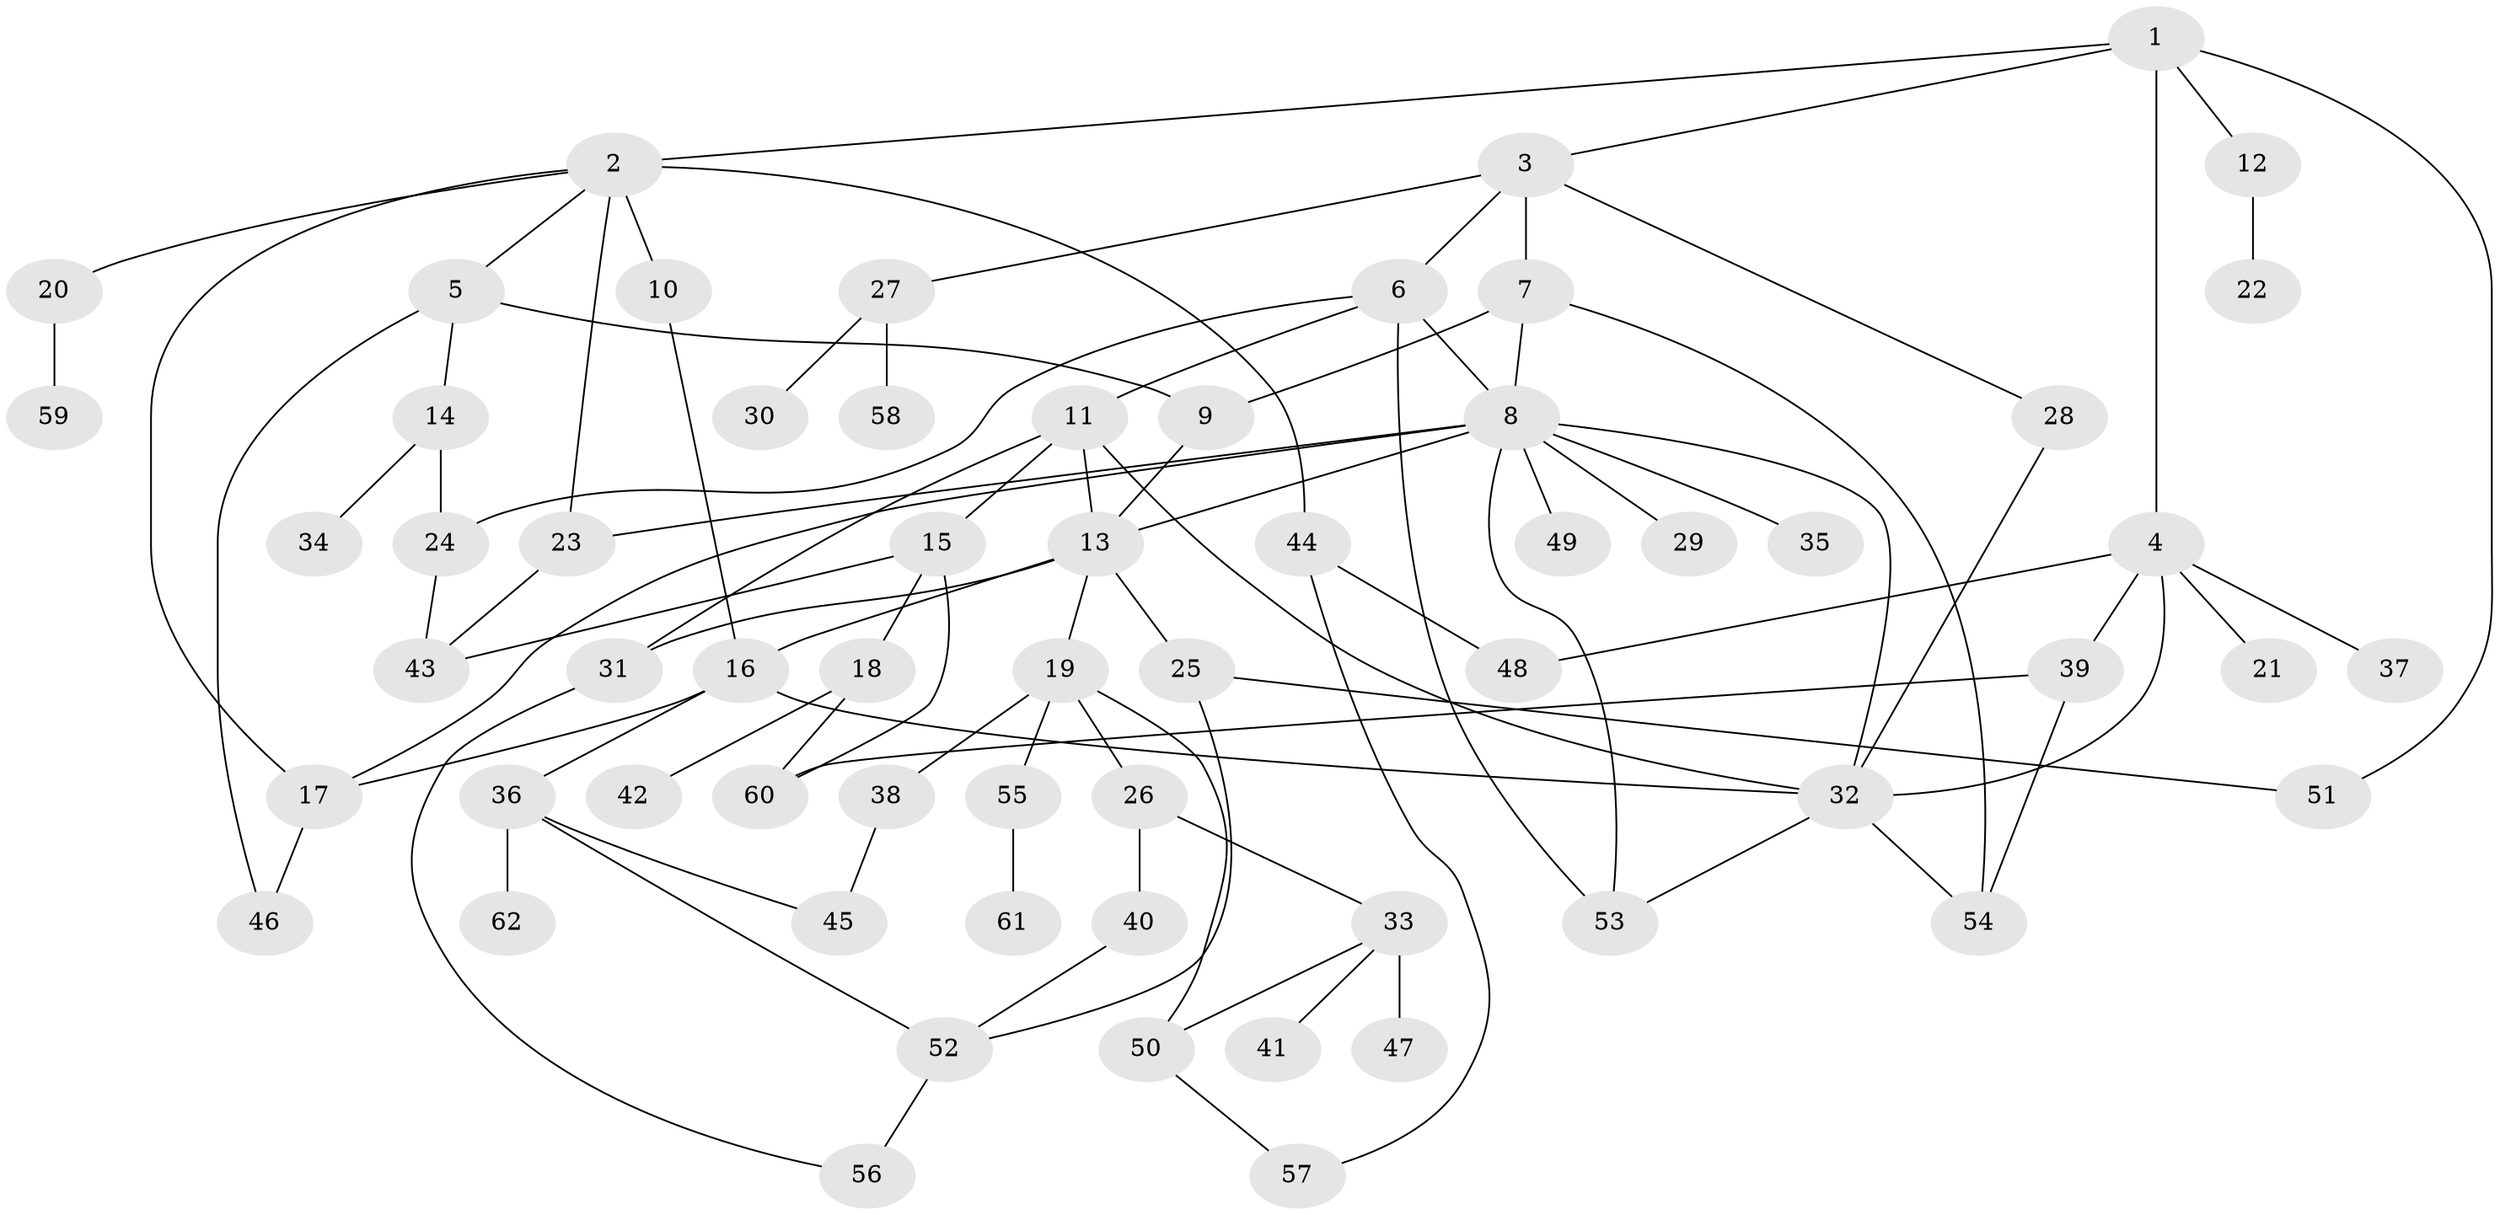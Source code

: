 // original degree distribution, {6: 0.046511627906976744, 8: 0.011627906976744186, 5: 0.05813953488372093, 7: 0.023255813953488372, 3: 0.2558139534883721, 4: 0.09302325581395349, 9: 0.011627906976744186, 2: 0.19767441860465115, 1: 0.3023255813953488}
// Generated by graph-tools (version 1.1) at 2025/48/03/04/25 22:48:55]
// undirected, 62 vertices, 92 edges
graph export_dot {
  node [color=gray90,style=filled];
  1;
  2;
  3;
  4;
  5;
  6;
  7;
  8;
  9;
  10;
  11;
  12;
  13;
  14;
  15;
  16;
  17;
  18;
  19;
  20;
  21;
  22;
  23;
  24;
  25;
  26;
  27;
  28;
  29;
  30;
  31;
  32;
  33;
  34;
  35;
  36;
  37;
  38;
  39;
  40;
  41;
  42;
  43;
  44;
  45;
  46;
  47;
  48;
  49;
  50;
  51;
  52;
  53;
  54;
  55;
  56;
  57;
  58;
  59;
  60;
  61;
  62;
  1 -- 2 [weight=2.0];
  1 -- 3 [weight=1.0];
  1 -- 4 [weight=2.0];
  1 -- 12 [weight=1.0];
  1 -- 51 [weight=1.0];
  2 -- 5 [weight=1.0];
  2 -- 10 [weight=1.0];
  2 -- 17 [weight=1.0];
  2 -- 20 [weight=1.0];
  2 -- 23 [weight=1.0];
  2 -- 44 [weight=1.0];
  3 -- 6 [weight=1.0];
  3 -- 7 [weight=1.0];
  3 -- 27 [weight=1.0];
  3 -- 28 [weight=1.0];
  4 -- 21 [weight=1.0];
  4 -- 32 [weight=1.0];
  4 -- 37 [weight=1.0];
  4 -- 39 [weight=1.0];
  4 -- 48 [weight=1.0];
  5 -- 9 [weight=1.0];
  5 -- 14 [weight=1.0];
  5 -- 46 [weight=1.0];
  6 -- 8 [weight=1.0];
  6 -- 11 [weight=1.0];
  6 -- 24 [weight=1.0];
  6 -- 53 [weight=1.0];
  7 -- 8 [weight=1.0];
  7 -- 9 [weight=1.0];
  7 -- 54 [weight=1.0];
  8 -- 13 [weight=1.0];
  8 -- 17 [weight=1.0];
  8 -- 23 [weight=1.0];
  8 -- 29 [weight=1.0];
  8 -- 32 [weight=1.0];
  8 -- 35 [weight=1.0];
  8 -- 49 [weight=1.0];
  8 -- 53 [weight=1.0];
  9 -- 13 [weight=1.0];
  10 -- 16 [weight=1.0];
  11 -- 13 [weight=1.0];
  11 -- 15 [weight=1.0];
  11 -- 31 [weight=1.0];
  11 -- 32 [weight=1.0];
  12 -- 22 [weight=1.0];
  13 -- 16 [weight=1.0];
  13 -- 19 [weight=1.0];
  13 -- 25 [weight=2.0];
  13 -- 31 [weight=1.0];
  14 -- 24 [weight=1.0];
  14 -- 34 [weight=1.0];
  15 -- 18 [weight=1.0];
  15 -- 43 [weight=1.0];
  15 -- 60 [weight=1.0];
  16 -- 17 [weight=1.0];
  16 -- 32 [weight=1.0];
  16 -- 36 [weight=1.0];
  17 -- 46 [weight=1.0];
  18 -- 42 [weight=1.0];
  18 -- 60 [weight=1.0];
  19 -- 26 [weight=1.0];
  19 -- 38 [weight=1.0];
  19 -- 50 [weight=1.0];
  19 -- 55 [weight=1.0];
  20 -- 59 [weight=1.0];
  23 -- 43 [weight=1.0];
  24 -- 43 [weight=1.0];
  25 -- 51 [weight=1.0];
  25 -- 52 [weight=1.0];
  26 -- 33 [weight=1.0];
  26 -- 40 [weight=1.0];
  27 -- 30 [weight=1.0];
  27 -- 58 [weight=1.0];
  28 -- 32 [weight=1.0];
  31 -- 56 [weight=1.0];
  32 -- 53 [weight=1.0];
  32 -- 54 [weight=1.0];
  33 -- 41 [weight=1.0];
  33 -- 47 [weight=1.0];
  33 -- 50 [weight=1.0];
  36 -- 45 [weight=1.0];
  36 -- 52 [weight=1.0];
  36 -- 62 [weight=1.0];
  38 -- 45 [weight=1.0];
  39 -- 54 [weight=1.0];
  39 -- 60 [weight=1.0];
  40 -- 52 [weight=1.0];
  44 -- 48 [weight=1.0];
  44 -- 57 [weight=1.0];
  50 -- 57 [weight=1.0];
  52 -- 56 [weight=1.0];
  55 -- 61 [weight=1.0];
}
